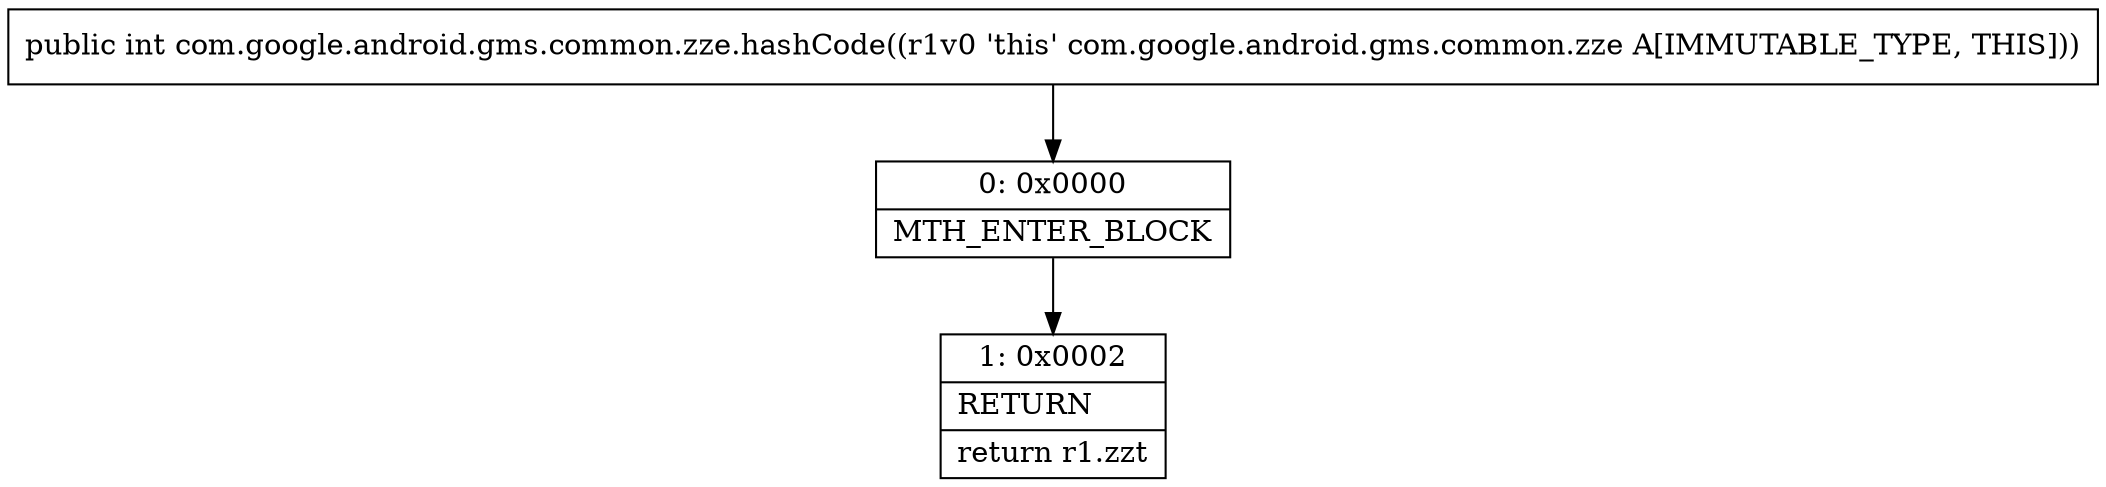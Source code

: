 digraph "CFG forcom.google.android.gms.common.zze.hashCode()I" {
Node_0 [shape=record,label="{0\:\ 0x0000|MTH_ENTER_BLOCK\l}"];
Node_1 [shape=record,label="{1\:\ 0x0002|RETURN\l|return r1.zzt\l}"];
MethodNode[shape=record,label="{public int com.google.android.gms.common.zze.hashCode((r1v0 'this' com.google.android.gms.common.zze A[IMMUTABLE_TYPE, THIS])) }"];
MethodNode -> Node_0;
Node_0 -> Node_1;
}

